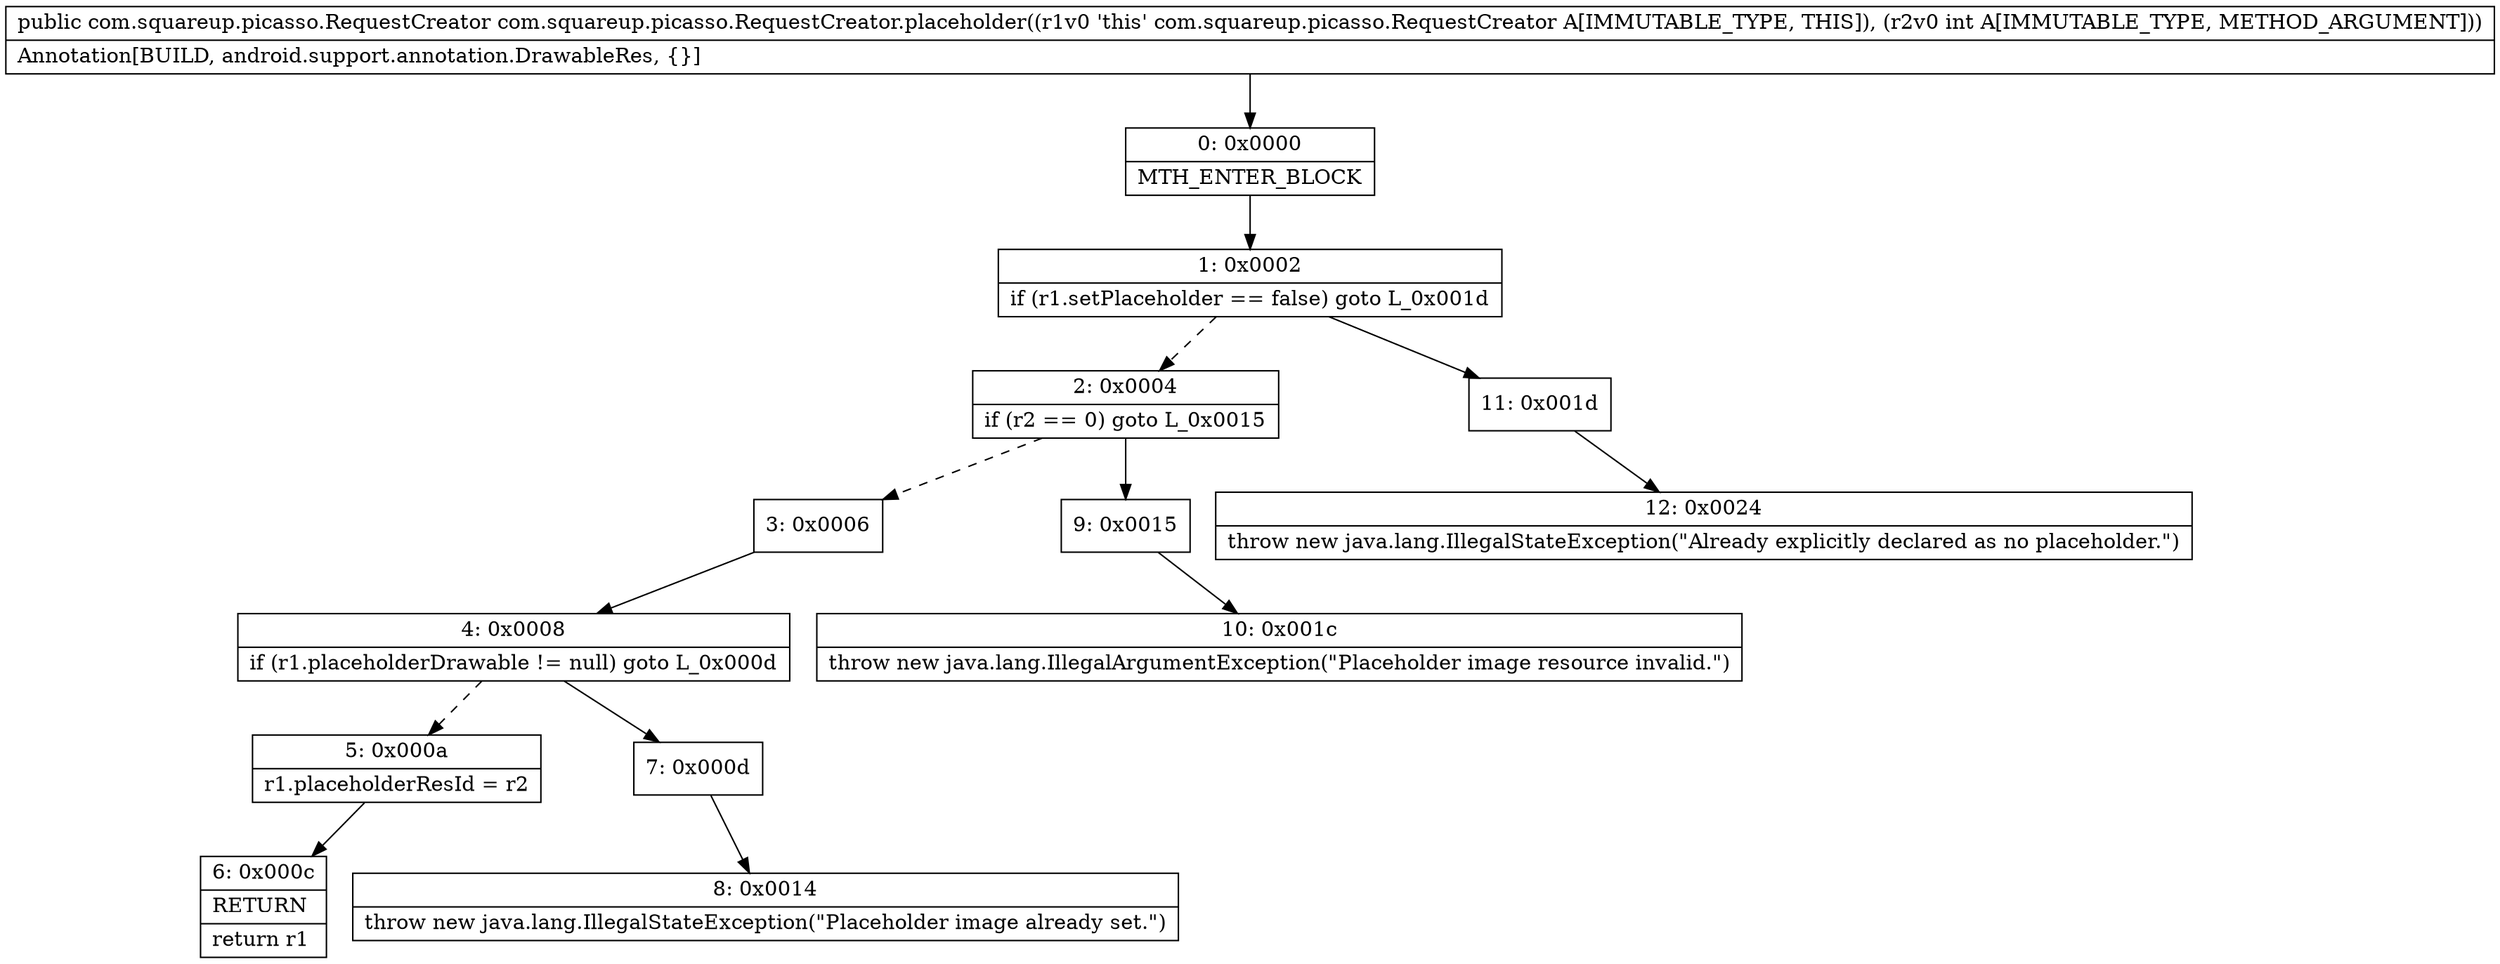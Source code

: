 digraph "CFG forcom.squareup.picasso.RequestCreator.placeholder(I)Lcom\/squareup\/picasso\/RequestCreator;" {
Node_0 [shape=record,label="{0\:\ 0x0000|MTH_ENTER_BLOCK\l}"];
Node_1 [shape=record,label="{1\:\ 0x0002|if (r1.setPlaceholder == false) goto L_0x001d\l}"];
Node_2 [shape=record,label="{2\:\ 0x0004|if (r2 == 0) goto L_0x0015\l}"];
Node_3 [shape=record,label="{3\:\ 0x0006}"];
Node_4 [shape=record,label="{4\:\ 0x0008|if (r1.placeholderDrawable != null) goto L_0x000d\l}"];
Node_5 [shape=record,label="{5\:\ 0x000a|r1.placeholderResId = r2\l}"];
Node_6 [shape=record,label="{6\:\ 0x000c|RETURN\l|return r1\l}"];
Node_7 [shape=record,label="{7\:\ 0x000d}"];
Node_8 [shape=record,label="{8\:\ 0x0014|throw new java.lang.IllegalStateException(\"Placeholder image already set.\")\l}"];
Node_9 [shape=record,label="{9\:\ 0x0015}"];
Node_10 [shape=record,label="{10\:\ 0x001c|throw new java.lang.IllegalArgumentException(\"Placeholder image resource invalid.\")\l}"];
Node_11 [shape=record,label="{11\:\ 0x001d}"];
Node_12 [shape=record,label="{12\:\ 0x0024|throw new java.lang.IllegalStateException(\"Already explicitly declared as no placeholder.\")\l}"];
MethodNode[shape=record,label="{public com.squareup.picasso.RequestCreator com.squareup.picasso.RequestCreator.placeholder((r1v0 'this' com.squareup.picasso.RequestCreator A[IMMUTABLE_TYPE, THIS]), (r2v0 int A[IMMUTABLE_TYPE, METHOD_ARGUMENT]))  | Annotation[BUILD, android.support.annotation.DrawableRes, \{\}]\l}"];
MethodNode -> Node_0;
Node_0 -> Node_1;
Node_1 -> Node_2[style=dashed];
Node_1 -> Node_11;
Node_2 -> Node_3[style=dashed];
Node_2 -> Node_9;
Node_3 -> Node_4;
Node_4 -> Node_5[style=dashed];
Node_4 -> Node_7;
Node_5 -> Node_6;
Node_7 -> Node_8;
Node_9 -> Node_10;
Node_11 -> Node_12;
}

